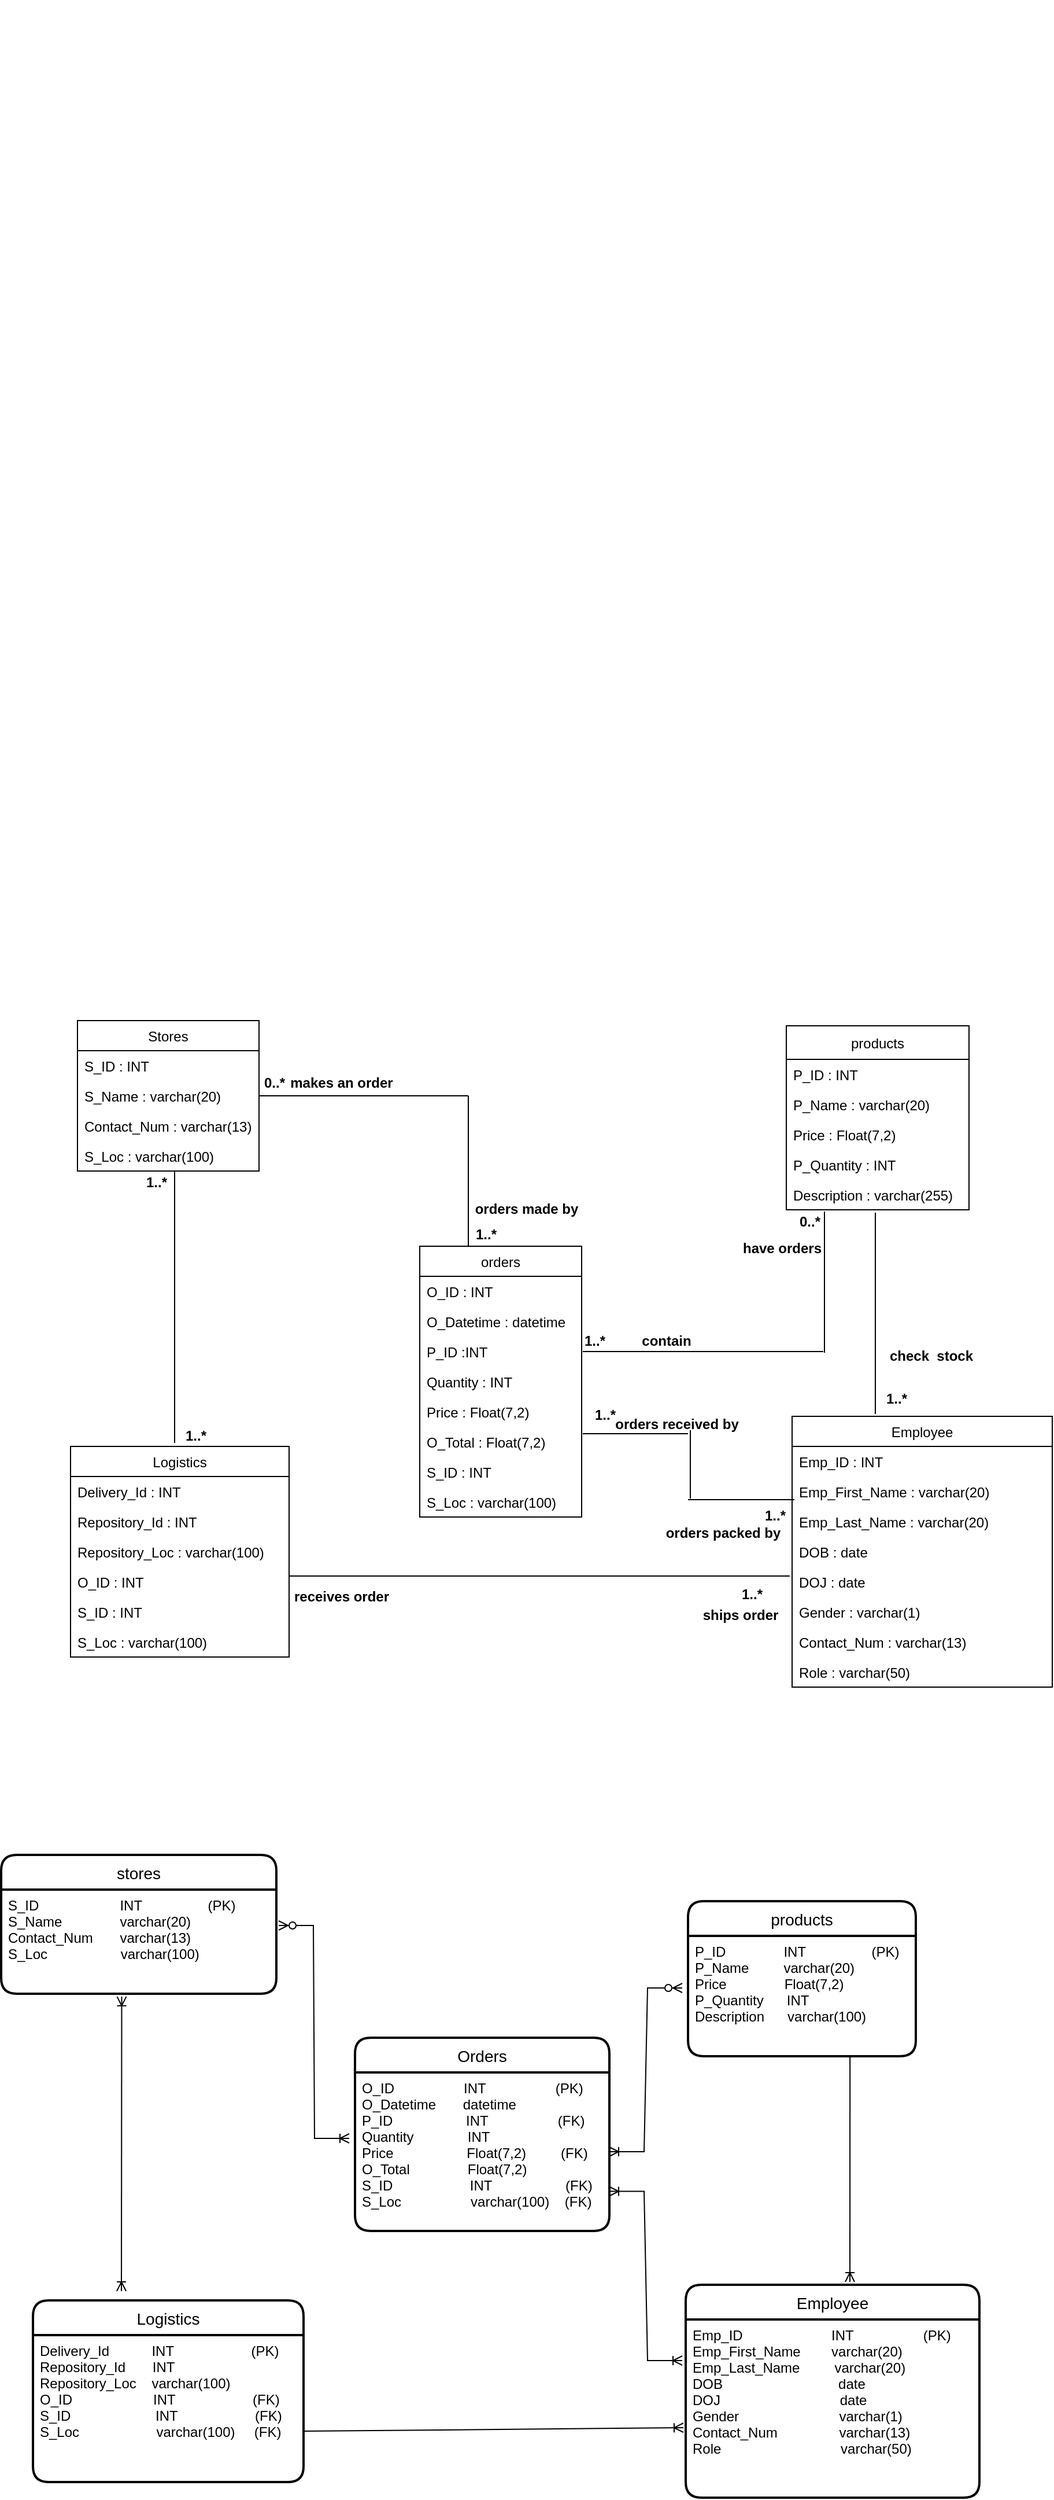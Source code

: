 <mxfile version="20.5.3" type="device"><diagram id="R2lEEEUBdFMjLlhIrx00" name="Page-1"><mxGraphModel dx="1502" dy="557" grid="0" gridSize="10" guides="1" tooltips="1" connect="1" arrows="1" fold="1" page="0" pageScale="1" pageWidth="850" pageHeight="1100" math="0" shadow="0" extFonts="Permanent Marker^https://fonts.googleapis.com/css?family=Permanent+Marker"><root><mxCell id="0"/><mxCell id="1" parent="0"/><mxCell id="xKNt-cUsjpvA5zb5IHjo-23" value="" style="endArrow=none;html=1;rounded=0;" parent="1" edge="1"><mxGeometry relative="1" as="geometry"><mxPoint x="210" y="230" as="sourcePoint"/><mxPoint x="210.0" y="230" as="targetPoint"/></mxGeometry></mxCell><mxCell id="TqShJVqAANKbrw9Tmgw0-1" value="Stores" style="swimlane;fontStyle=0;childLayout=stackLayout;horizontal=1;startSize=26;fillColor=none;horizontalStack=0;resizeParent=1;resizeParentMax=0;resizeLast=0;collapsible=1;marginBottom=0;" parent="1" vertex="1"><mxGeometry x="40" y="1111" width="157" height="130" as="geometry"/></mxCell><mxCell id="TqShJVqAANKbrw9Tmgw0-2" value="S_ID : INT" style="text;strokeColor=none;fillColor=none;align=left;verticalAlign=top;spacingLeft=4;spacingRight=4;overflow=hidden;rotatable=0;points=[[0,0.5],[1,0.5]];portConstraint=eastwest;" parent="TqShJVqAANKbrw9Tmgw0-1" vertex="1"><mxGeometry y="26" width="157" height="26" as="geometry"/></mxCell><mxCell id="TqShJVqAANKbrw9Tmgw0-3" value="S_Name : varchar(20)" style="text;strokeColor=none;fillColor=none;align=left;verticalAlign=top;spacingLeft=4;spacingRight=4;overflow=hidden;rotatable=0;points=[[0,0.5],[1,0.5]];portConstraint=eastwest;" parent="TqShJVqAANKbrw9Tmgw0-1" vertex="1"><mxGeometry y="52" width="157" height="26" as="geometry"/></mxCell><mxCell id="TqShJVqAANKbrw9Tmgw0-4" value="Contact_Num : varchar(13) " style="text;strokeColor=none;fillColor=none;align=left;verticalAlign=top;spacingLeft=4;spacingRight=4;overflow=hidden;rotatable=0;points=[[0,0.5],[1,0.5]];portConstraint=eastwest;" parent="TqShJVqAANKbrw9Tmgw0-1" vertex="1"><mxGeometry y="78" width="157" height="26" as="geometry"/></mxCell><mxCell id="TqShJVqAANKbrw9Tmgw0-25" value="S_Loc : varchar(100)" style="text;strokeColor=none;fillColor=none;align=left;verticalAlign=top;spacingLeft=4;spacingRight=4;overflow=hidden;rotatable=0;points=[[0,0.5],[1,0.5]];portConstraint=eastwest;" parent="TqShJVqAANKbrw9Tmgw0-1" vertex="1"><mxGeometry y="104" width="157" height="26" as="geometry"/></mxCell><mxCell id="TqShJVqAANKbrw9Tmgw0-5" value="products" style="swimlane;fontStyle=0;childLayout=stackLayout;horizontal=1;startSize=29;fillColor=none;horizontalStack=0;resizeParent=1;resizeParentMax=0;resizeLast=0;collapsible=1;marginBottom=0;" parent="1" vertex="1"><mxGeometry x="653" y="1115.5" width="158" height="159" as="geometry"/></mxCell><mxCell id="TqShJVqAANKbrw9Tmgw0-6" value="P_ID : INT&#10;" style="text;strokeColor=none;fillColor=none;align=left;verticalAlign=top;spacingLeft=4;spacingRight=4;overflow=hidden;rotatable=0;points=[[0,0.5],[1,0.5]];portConstraint=eastwest;" parent="TqShJVqAANKbrw9Tmgw0-5" vertex="1"><mxGeometry y="29" width="158" height="26" as="geometry"/></mxCell><mxCell id="TqShJVqAANKbrw9Tmgw0-7" value="P_Name : varchar(20)" style="text;strokeColor=none;fillColor=none;align=left;verticalAlign=top;spacingLeft=4;spacingRight=4;overflow=hidden;rotatable=0;points=[[0,0.5],[1,0.5]];portConstraint=eastwest;" parent="TqShJVqAANKbrw9Tmgw0-5" vertex="1"><mxGeometry y="55" width="158" height="26" as="geometry"/></mxCell><mxCell id="TqShJVqAANKbrw9Tmgw0-8" value="Price : Float(7,2)" style="text;strokeColor=none;fillColor=none;align=left;verticalAlign=top;spacingLeft=4;spacingRight=4;overflow=hidden;rotatable=0;points=[[0,0.5],[1,0.5]];portConstraint=eastwest;" parent="TqShJVqAANKbrw9Tmgw0-5" vertex="1"><mxGeometry y="81" width="158" height="26" as="geometry"/></mxCell><mxCell id="TqShJVqAANKbrw9Tmgw0-9" value="P_Quantity : INT" style="text;strokeColor=none;fillColor=none;align=left;verticalAlign=top;spacingLeft=4;spacingRight=4;overflow=hidden;rotatable=0;points=[[0,0.5],[1,0.5]];portConstraint=eastwest;" parent="TqShJVqAANKbrw9Tmgw0-5" vertex="1"><mxGeometry y="107" width="158" height="26" as="geometry"/></mxCell><mxCell id="TqShJVqAANKbrw9Tmgw0-26" value="Description : varchar(255)" style="text;strokeColor=none;fillColor=none;align=left;verticalAlign=top;spacingLeft=4;spacingRight=4;overflow=hidden;rotatable=0;points=[[0,0.5],[1,0.5]];portConstraint=eastwest;" parent="TqShJVqAANKbrw9Tmgw0-5" vertex="1"><mxGeometry y="133" width="158" height="26" as="geometry"/></mxCell><mxCell id="TqShJVqAANKbrw9Tmgw0-10" value="orders" style="swimlane;fontStyle=0;childLayout=stackLayout;horizontal=1;startSize=26;fillColor=none;horizontalStack=0;resizeParent=1;resizeParentMax=0;resizeLast=0;collapsible=1;marginBottom=0;" parent="1" vertex="1"><mxGeometry x="336" y="1306" width="140" height="234" as="geometry"/></mxCell><mxCell id="TqShJVqAANKbrw9Tmgw0-11" value="O_ID : INT" style="text;strokeColor=none;fillColor=none;align=left;verticalAlign=top;spacingLeft=4;spacingRight=4;overflow=hidden;rotatable=0;points=[[0,0.5],[1,0.5]];portConstraint=eastwest;" parent="TqShJVqAANKbrw9Tmgw0-10" vertex="1"><mxGeometry y="26" width="140" height="26" as="geometry"/></mxCell><mxCell id="TqShJVqAANKbrw9Tmgw0-12" value="O_Datetime : datetime" style="text;strokeColor=none;fillColor=none;align=left;verticalAlign=top;spacingLeft=4;spacingRight=4;overflow=hidden;rotatable=0;points=[[0,0.5],[1,0.5]];portConstraint=eastwest;" parent="TqShJVqAANKbrw9Tmgw0-10" vertex="1"><mxGeometry y="52" width="140" height="26" as="geometry"/></mxCell><mxCell id="TqShJVqAANKbrw9Tmgw0-13" value="P_ID :INT" style="text;strokeColor=none;fillColor=none;align=left;verticalAlign=top;spacingLeft=4;spacingRight=4;overflow=hidden;rotatable=0;points=[[0,0.5],[1,0.5]];portConstraint=eastwest;" parent="TqShJVqAANKbrw9Tmgw0-10" vertex="1"><mxGeometry y="78" width="140" height="26" as="geometry"/></mxCell><mxCell id="TqShJVqAANKbrw9Tmgw0-14" value="Quantity : INT" style="text;strokeColor=none;fillColor=none;align=left;verticalAlign=top;spacingLeft=4;spacingRight=4;overflow=hidden;rotatable=0;points=[[0,0.5],[1,0.5]];portConstraint=eastwest;" parent="TqShJVqAANKbrw9Tmgw0-10" vertex="1"><mxGeometry y="104" width="140" height="26" as="geometry"/></mxCell><mxCell id="TqShJVqAANKbrw9Tmgw0-27" value="Price : Float(7,2)" style="text;strokeColor=none;fillColor=none;align=left;verticalAlign=top;spacingLeft=4;spacingRight=4;overflow=hidden;rotatable=0;points=[[0,0.5],[1,0.5]];portConstraint=eastwest;" parent="TqShJVqAANKbrw9Tmgw0-10" vertex="1"><mxGeometry y="130" width="140" height="26" as="geometry"/></mxCell><mxCell id="TqShJVqAANKbrw9Tmgw0-28" value="O_Total : Float(7,2)" style="text;strokeColor=none;fillColor=none;align=left;verticalAlign=top;spacingLeft=4;spacingRight=4;overflow=hidden;rotatable=0;points=[[0,0.5],[1,0.5]];portConstraint=eastwest;" parent="TqShJVqAANKbrw9Tmgw0-10" vertex="1"><mxGeometry y="156" width="140" height="26" as="geometry"/></mxCell><mxCell id="TqShJVqAANKbrw9Tmgw0-29" value="S_ID : INT" style="text;strokeColor=none;fillColor=none;align=left;verticalAlign=top;spacingLeft=4;spacingRight=4;overflow=hidden;rotatable=0;points=[[0,0.5],[1,0.5]];portConstraint=eastwest;" parent="TqShJVqAANKbrw9Tmgw0-10" vertex="1"><mxGeometry y="182" width="140" height="26" as="geometry"/></mxCell><mxCell id="TqShJVqAANKbrw9Tmgw0-30" value="S_Loc : varchar(100)" style="text;strokeColor=none;fillColor=none;align=left;verticalAlign=top;spacingLeft=4;spacingRight=4;overflow=hidden;rotatable=0;points=[[0,0.5],[1,0.5]];portConstraint=eastwest;" parent="TqShJVqAANKbrw9Tmgw0-10" vertex="1"><mxGeometry y="208" width="140" height="26" as="geometry"/></mxCell><mxCell id="TqShJVqAANKbrw9Tmgw0-15" value="Logistics" style="swimlane;fontStyle=0;childLayout=stackLayout;horizontal=1;startSize=26;fillColor=none;horizontalStack=0;resizeParent=1;resizeParentMax=0;resizeLast=0;collapsible=1;marginBottom=0;" parent="1" vertex="1"><mxGeometry x="34" y="1479" width="189" height="182" as="geometry"/></mxCell><mxCell id="TqShJVqAANKbrw9Tmgw0-16" value="Delivery_Id : INT" style="text;strokeColor=none;fillColor=none;align=left;verticalAlign=top;spacingLeft=4;spacingRight=4;overflow=hidden;rotatable=0;points=[[0,0.5],[1,0.5]];portConstraint=eastwest;" parent="TqShJVqAANKbrw9Tmgw0-15" vertex="1"><mxGeometry y="26" width="189" height="26" as="geometry"/></mxCell><mxCell id="TqShJVqAANKbrw9Tmgw0-17" value="Repository_Id : INT" style="text;strokeColor=none;fillColor=none;align=left;verticalAlign=top;spacingLeft=4;spacingRight=4;overflow=hidden;rotatable=0;points=[[0,0.5],[1,0.5]];portConstraint=eastwest;" parent="TqShJVqAANKbrw9Tmgw0-15" vertex="1"><mxGeometry y="52" width="189" height="26" as="geometry"/></mxCell><mxCell id="TqShJVqAANKbrw9Tmgw0-18" value="Repository_Loc : varchar(100)" style="text;strokeColor=none;fillColor=none;align=left;verticalAlign=top;spacingLeft=4;spacingRight=4;overflow=hidden;rotatable=0;points=[[0,0.5],[1,0.5]];portConstraint=eastwest;" parent="TqShJVqAANKbrw9Tmgw0-15" vertex="1"><mxGeometry y="78" width="189" height="26" as="geometry"/></mxCell><mxCell id="TqShJVqAANKbrw9Tmgw0-19" value="O_ID : INT" style="text;strokeColor=none;fillColor=none;align=left;verticalAlign=top;spacingLeft=4;spacingRight=4;overflow=hidden;rotatable=0;points=[[0,0.5],[1,0.5]];portConstraint=eastwest;" parent="TqShJVqAANKbrw9Tmgw0-15" vertex="1"><mxGeometry y="104" width="189" height="26" as="geometry"/></mxCell><mxCell id="TqShJVqAANKbrw9Tmgw0-31" value="S_ID : INT" style="text;strokeColor=none;fillColor=none;align=left;verticalAlign=top;spacingLeft=4;spacingRight=4;overflow=hidden;rotatable=0;points=[[0,0.5],[1,0.5]];portConstraint=eastwest;" parent="TqShJVqAANKbrw9Tmgw0-15" vertex="1"><mxGeometry y="130" width="189" height="26" as="geometry"/></mxCell><mxCell id="TqShJVqAANKbrw9Tmgw0-32" value="S_Loc : varchar(100)" style="text;strokeColor=none;fillColor=none;align=left;verticalAlign=top;spacingLeft=4;spacingRight=4;overflow=hidden;rotatable=0;points=[[0,0.5],[1,0.5]];portConstraint=eastwest;" parent="TqShJVqAANKbrw9Tmgw0-15" vertex="1"><mxGeometry y="156" width="189" height="26" as="geometry"/></mxCell><mxCell id="TqShJVqAANKbrw9Tmgw0-20" value="Employee" style="swimlane;fontStyle=0;childLayout=stackLayout;horizontal=1;startSize=26;fillColor=none;horizontalStack=0;resizeParent=1;resizeParentMax=0;resizeLast=0;collapsible=1;marginBottom=0;" parent="1" vertex="1"><mxGeometry x="658" y="1453" width="225" height="234" as="geometry"/></mxCell><mxCell id="TqShJVqAANKbrw9Tmgw0-21" value="Emp_ID : INT" style="text;strokeColor=none;fillColor=none;align=left;verticalAlign=top;spacingLeft=4;spacingRight=4;overflow=hidden;rotatable=0;points=[[0,0.5],[1,0.5]];portConstraint=eastwest;" parent="TqShJVqAANKbrw9Tmgw0-20" vertex="1"><mxGeometry y="26" width="225" height="26" as="geometry"/></mxCell><mxCell id="TqShJVqAANKbrw9Tmgw0-22" value="Emp_First_Name : varchar(20)" style="text;strokeColor=none;fillColor=none;align=left;verticalAlign=top;spacingLeft=4;spacingRight=4;overflow=hidden;rotatable=0;points=[[0,0.5],[1,0.5]];portConstraint=eastwest;" parent="TqShJVqAANKbrw9Tmgw0-20" vertex="1"><mxGeometry y="52" width="225" height="26" as="geometry"/></mxCell><mxCell id="TqShJVqAANKbrw9Tmgw0-23" value="Emp_Last_Name : varchar(20)" style="text;strokeColor=none;fillColor=none;align=left;verticalAlign=top;spacingLeft=4;spacingRight=4;overflow=hidden;rotatable=0;points=[[0,0.5],[1,0.5]];portConstraint=eastwest;" parent="TqShJVqAANKbrw9Tmgw0-20" vertex="1"><mxGeometry y="78" width="225" height="26" as="geometry"/></mxCell><mxCell id="TqShJVqAANKbrw9Tmgw0-24" value="DOB : date" style="text;strokeColor=none;fillColor=none;align=left;verticalAlign=top;spacingLeft=4;spacingRight=4;overflow=hidden;rotatable=0;points=[[0,0.5],[1,0.5]];portConstraint=eastwest;" parent="TqShJVqAANKbrw9Tmgw0-20" vertex="1"><mxGeometry y="104" width="225" height="26" as="geometry"/></mxCell><mxCell id="TqShJVqAANKbrw9Tmgw0-33" value="DOJ : date" style="text;strokeColor=none;fillColor=none;align=left;verticalAlign=top;spacingLeft=4;spacingRight=4;overflow=hidden;rotatable=0;points=[[0,0.5],[1,0.5]];portConstraint=eastwest;" parent="TqShJVqAANKbrw9Tmgw0-20" vertex="1"><mxGeometry y="130" width="225" height="26" as="geometry"/></mxCell><mxCell id="TqShJVqAANKbrw9Tmgw0-34" value="Gender : varchar(1)" style="text;strokeColor=none;fillColor=none;align=left;verticalAlign=top;spacingLeft=4;spacingRight=4;overflow=hidden;rotatable=0;points=[[0,0.5],[1,0.5]];portConstraint=eastwest;" parent="TqShJVqAANKbrw9Tmgw0-20" vertex="1"><mxGeometry y="156" width="225" height="26" as="geometry"/></mxCell><mxCell id="TqShJVqAANKbrw9Tmgw0-35" value="Contact_Num : varchar(13)" style="text;strokeColor=none;fillColor=none;align=left;verticalAlign=top;spacingLeft=4;spacingRight=4;overflow=hidden;rotatable=0;points=[[0,0.5],[1,0.5]];portConstraint=eastwest;" parent="TqShJVqAANKbrw9Tmgw0-20" vertex="1"><mxGeometry y="182" width="225" height="26" as="geometry"/></mxCell><mxCell id="TqShJVqAANKbrw9Tmgw0-36" value="Role : varchar(50)" style="text;strokeColor=none;fillColor=none;align=left;verticalAlign=top;spacingLeft=4;spacingRight=4;overflow=hidden;rotatable=0;points=[[0,0.5],[1,0.5]];portConstraint=eastwest;" parent="TqShJVqAANKbrw9Tmgw0-20" vertex="1"><mxGeometry y="208" width="225" height="26" as="geometry"/></mxCell><mxCell id="REMoBhtARDDJWXgTYsBT-1" value="stores" style="swimlane;childLayout=stackLayout;horizontal=1;startSize=30;horizontalStack=0;rounded=1;fontSize=14;fontStyle=0;strokeWidth=2;resizeParent=0;resizeLast=1;shadow=0;dashed=0;align=center;" parent="1" vertex="1"><mxGeometry x="-26" y="1832" width="238" height="120" as="geometry"/></mxCell><mxCell id="REMoBhtARDDJWXgTYsBT-2" value="S_ID                     INT                 (PK)                       &#10;S_Name               varchar(20)&#10;Contact_Num       varchar(13)    &#10;S_Loc                   varchar(100)" style="align=left;strokeColor=none;fillColor=none;spacingLeft=4;fontSize=12;verticalAlign=top;resizable=0;rotatable=0;part=1;" parent="REMoBhtARDDJWXgTYsBT-1" vertex="1"><mxGeometry y="30" width="238" height="90" as="geometry"/></mxCell><mxCell id="REMoBhtARDDJWXgTYsBT-3" value="Logistics" style="swimlane;childLayout=stackLayout;horizontal=1;startSize=30;horizontalStack=0;rounded=1;fontSize=14;fontStyle=0;strokeWidth=2;resizeParent=0;resizeLast=1;shadow=0;dashed=0;align=center;" parent="1" vertex="1"><mxGeometry x="1.5" y="2217" width="234" height="157" as="geometry"/></mxCell><mxCell id="REMoBhtARDDJWXgTYsBT-4" value="Delivery_Id           INT                    (PK)&#10;Repository_Id       INT&#10;Repository_Loc    varchar(100)&#10;O_ID                     INT                    (FK)&#10;S_ID                      INT                    (FK)&#10;S_Loc                    varchar(100)     (FK)" style="align=left;strokeColor=none;fillColor=none;spacingLeft=4;fontSize=12;verticalAlign=top;resizable=0;rotatable=0;part=1;" parent="REMoBhtARDDJWXgTYsBT-3" vertex="1"><mxGeometry y="30" width="234" height="127" as="geometry"/></mxCell><mxCell id="REMoBhtARDDJWXgTYsBT-5" value="Orders" style="swimlane;childLayout=stackLayout;horizontal=1;startSize=30;horizontalStack=0;rounded=1;fontSize=14;fontStyle=0;strokeWidth=2;resizeParent=0;resizeLast=1;shadow=0;dashed=0;align=center;" parent="1" vertex="1"><mxGeometry x="280" y="1990" width="220" height="167" as="geometry"/></mxCell><mxCell id="REMoBhtARDDJWXgTYsBT-6" value="O_ID                  INT                  (PK)&#10;O_Datetime       datetime&#10;P_ID                   INT                  (FK)        &#10;Quantity              INT&#10;Price                   Float(7,2)         (FK)&#10;O_Total               Float(7,2)&#10;S_ID                    INT                   (FK)&#10;S_Loc                  varchar(100)    (FK)&#10;" style="align=left;strokeColor=none;fillColor=none;spacingLeft=4;fontSize=12;verticalAlign=top;resizable=0;rotatable=0;part=1;" parent="REMoBhtARDDJWXgTYsBT-5" vertex="1"><mxGeometry y="30" width="220" height="137" as="geometry"/></mxCell><mxCell id="REMoBhtARDDJWXgTYsBT-8" value="products" style="swimlane;childLayout=stackLayout;horizontal=1;startSize=30;horizontalStack=0;rounded=1;fontSize=14;fontStyle=0;strokeWidth=2;resizeParent=0;resizeLast=1;shadow=0;dashed=0;align=center;" parent="1" vertex="1"><mxGeometry x="568" y="1872" width="197" height="134" as="geometry"/></mxCell><mxCell id="REMoBhtARDDJWXgTYsBT-9" value="P_ID               INT                 (PK)&#10;P_Name         varchar(20)&#10;Price               Float(7,2)&#10;P_Quantity      INT&#10;Description      varchar(100)" style="align=left;strokeColor=none;fillColor=none;spacingLeft=4;fontSize=12;verticalAlign=top;resizable=0;rotatable=0;part=1;" parent="REMoBhtARDDJWXgTYsBT-8" vertex="1"><mxGeometry y="30" width="197" height="104" as="geometry"/></mxCell><mxCell id="REMoBhtARDDJWXgTYsBT-10" value="Employee" style="swimlane;childLayout=stackLayout;horizontal=1;startSize=30;horizontalStack=0;rounded=1;fontSize=14;fontStyle=0;strokeWidth=2;resizeParent=0;resizeLast=1;shadow=0;dashed=0;align=center;" parent="1" vertex="1"><mxGeometry x="566" y="2203.5" width="254" height="184" as="geometry"/></mxCell><mxCell id="REMoBhtARDDJWXgTYsBT-11" value="Emp_ID                       INT                  (PK)&#10;Emp_First_Name        varchar(20)&#10;Emp_Last_Name         varchar(20)&#10;DOB                              date&#10;DOJ                               date&#10;Gender                          varchar(1)&#10;Contact_Num                varchar(13)&#10;Role                               varchar(50)" style="align=left;strokeColor=none;fillColor=none;spacingLeft=4;fontSize=12;verticalAlign=top;resizable=0;rotatable=0;part=1;" parent="REMoBhtARDDJWXgTYsBT-10" vertex="1"><mxGeometry y="30" width="254" height="154" as="geometry"/></mxCell><mxCell id="REMoBhtARDDJWXgTYsBT-13" value="" style="line;strokeWidth=1;html=1;" parent="1" vertex="1"><mxGeometry x="197.5" y="1171" width="180.5" height="10" as="geometry"/></mxCell><mxCell id="REMoBhtARDDJWXgTYsBT-14" value="" style="line;strokeWidth=1;direction=south;html=1;" parent="1" vertex="1"><mxGeometry x="373" y="1176" width="10" height="130" as="geometry"/></mxCell><mxCell id="REMoBhtARDDJWXgTYsBT-16" value="" style="line;strokeWidth=1;direction=south;html=1;" parent="1" vertex="1"><mxGeometry x="725" y="1277" width="10" height="174" as="geometry"/></mxCell><mxCell id="REMoBhtARDDJWXgTYsBT-17" value="" style="line;strokeWidth=1;html=1;" parent="1" vertex="1"><mxGeometry x="568" y="1520" width="92" height="10" as="geometry"/></mxCell><mxCell id="REMoBhtARDDJWXgTYsBT-18" value="" style="line;strokeWidth=1;direction=south;html=1;" parent="1" vertex="1"><mxGeometry x="565" y="1465" width="10" height="59" as="geometry"/></mxCell><mxCell id="REMoBhtARDDJWXgTYsBT-19" value="" style="line;strokeWidth=1;html=1;" parent="1" vertex="1"><mxGeometry x="477" y="1463" width="91" height="10" as="geometry"/></mxCell><mxCell id="REMoBhtARDDJWXgTYsBT-21" value="&lt;font style=&quot;font-size: 12px;&quot;&gt;1..*&lt;/font&gt;" style="text;strokeColor=none;fillColor=none;html=1;fontSize=24;fontStyle=1;verticalAlign=middle;align=center;" parent="1" vertex="1"><mxGeometry x="593" y="1515" width="100" height="40" as="geometry"/></mxCell><mxCell id="REMoBhtARDDJWXgTYsBT-22" value="&lt;font style=&quot;font-size: 12px;&quot;&gt;1..*&lt;/font&gt;" style="text;strokeColor=none;fillColor=none;html=1;fontSize=24;fontStyle=1;verticalAlign=middle;align=center;" parent="1" vertex="1"><mxGeometry x="678" y="1421" width="140" height="25" as="geometry"/></mxCell><mxCell id="REMoBhtARDDJWXgTYsBT-23" value="&lt;font style=&quot;font-size: 12px;&quot;&gt;orders received by&lt;/font&gt;" style="text;strokeColor=none;fillColor=none;html=1;fontSize=24;fontStyle=1;verticalAlign=middle;align=center;" parent="1" vertex="1"><mxGeometry x="508" y="1436" width="100" height="40" as="geometry"/></mxCell><mxCell id="REMoBhtARDDJWXgTYsBT-24" value="&lt;font style=&quot;font-size: 12px;&quot;&gt;orders packed by&lt;/font&gt;" style="text;strokeColor=none;fillColor=none;html=1;fontSize=24;fontStyle=1;verticalAlign=middle;align=center;" parent="1" vertex="1"><mxGeometry x="548" y="1530" width="100" height="40" as="geometry"/></mxCell><mxCell id="REMoBhtARDDJWXgTYsBT-25" value="&lt;font style=&quot;font-size: 12px;&quot;&gt;1..*&lt;/font&gt;" style="text;strokeColor=none;fillColor=none;html=1;fontSize=24;fontStyle=1;verticalAlign=middle;align=center;" parent="1" vertex="1"><mxGeometry x="323" y="1272" width="140" height="40" as="geometry"/></mxCell><mxCell id="REMoBhtARDDJWXgTYsBT-26" value="&lt;font style=&quot;font-size: 12px;&quot;&gt;ships order&lt;/font&gt;" style="text;strokeColor=none;fillColor=none;html=1;fontSize=24;fontStyle=1;verticalAlign=middle;align=center;" parent="1" vertex="1"><mxGeometry x="563" y="1601" width="100" height="40" as="geometry"/></mxCell><mxCell id="REMoBhtARDDJWXgTYsBT-29" value="&lt;font style=&quot;font-size: 12px;&quot;&gt;0..*&lt;/font&gt;" style="text;strokeColor=none;fillColor=none;html=1;fontSize=24;fontStyle=1;verticalAlign=middle;align=center;" parent="1" vertex="1"><mxGeometry x="140" y="1141" width="140" height="40" as="geometry"/></mxCell><mxCell id="REMoBhtARDDJWXgTYsBT-30" value="&lt;font style=&quot;font-size: 12px;&quot;&gt;0..*&lt;/font&gt;" style="text;strokeColor=none;fillColor=none;html=1;fontSize=24;fontStyle=1;verticalAlign=middle;align=center;" parent="1" vertex="1"><mxGeometry x="603" y="1261" width="140" height="40" as="geometry"/></mxCell><mxCell id="REMoBhtARDDJWXgTYsBT-35" value="&lt;font style=&quot;font-size: 12px;&quot;&gt;makes an order&lt;/font&gt;" style="text;strokeColor=none;fillColor=none;html=1;fontSize=24;fontStyle=1;verticalAlign=middle;align=center;" parent="1" vertex="1"><mxGeometry x="218" y="1141" width="100" height="40" as="geometry"/></mxCell><mxCell id="REMoBhtARDDJWXgTYsBT-36" value="&lt;font style=&quot;font-size: 12px;&quot;&gt;orders made by&lt;/font&gt;" style="text;strokeColor=none;fillColor=none;html=1;fontSize=24;fontStyle=1;verticalAlign=middle;align=center;" parent="1" vertex="1"><mxGeometry x="378" y="1250" width="100" height="40" as="geometry"/></mxCell><mxCell id="REMoBhtARDDJWXgTYsBT-37" value="&lt;font style=&quot;font-size: 12px;&quot;&gt;1..*&lt;/font&gt;" style="text;strokeColor=none;fillColor=none;html=1;fontSize=24;fontStyle=1;verticalAlign=middle;align=center;" parent="1" vertex="1"><mxGeometry x="426" y="1428" width="140" height="40" as="geometry"/></mxCell><mxCell id="REMoBhtARDDJWXgTYsBT-38" value="" style="line;strokeWidth=1;html=1;" parent="1" vertex="1"><mxGeometry x="477" y="1348" width="208" height="98" as="geometry"/></mxCell><mxCell id="REMoBhtARDDJWXgTYsBT-39" value="&lt;font style=&quot;font-size: 12px;&quot;&gt;receives order&lt;/font&gt;" style="text;strokeColor=none;fillColor=none;html=1;fontSize=24;fontStyle=1;verticalAlign=middle;align=center;" parent="1" vertex="1"><mxGeometry x="218" y="1587" width="100" height="35" as="geometry"/></mxCell><mxCell id="REMoBhtARDDJWXgTYsBT-40" value="" style="line;strokeWidth=1;direction=south;html=1;" parent="1" vertex="1"><mxGeometry x="681" y="1276" width="10" height="122" as="geometry"/></mxCell><mxCell id="REMoBhtARDDJWXgTYsBT-41" value="&lt;font style=&quot;font-size: 12px;&quot;&gt;1..*&lt;/font&gt;" style="text;strokeColor=none;fillColor=none;html=1;fontSize=24;fontStyle=1;verticalAlign=middle;align=center;" parent="1" vertex="1"><mxGeometry x="417" y="1364" width="140" height="40" as="geometry"/></mxCell><mxCell id="REMoBhtARDDJWXgTYsBT-42" value="&lt;font style=&quot;font-size: 12px;&quot;&gt;check&amp;nbsp; stock&lt;/font&gt;" style="text;strokeColor=none;fillColor=none;html=1;fontSize=24;fontStyle=1;verticalAlign=middle;align=center;" parent="1" vertex="1"><mxGeometry x="728" y="1377" width="100" height="40" as="geometry"/></mxCell><mxCell id="REMoBhtARDDJWXgTYsBT-44" value="" style="line;strokeWidth=1;html=1;" parent="1" vertex="1"><mxGeometry x="223" y="1586" width="433" height="10" as="geometry"/></mxCell><mxCell id="REMoBhtARDDJWXgTYsBT-45" value="&lt;font style=&quot;font-size: 12px;&quot;&gt;1..*&lt;/font&gt;" style="text;strokeColor=none;fillColor=none;html=1;fontSize=24;fontStyle=1;verticalAlign=middle;align=center;" parent="1" vertex="1"><mxGeometry x="510" y="1590" width="225" height="25" as="geometry"/></mxCell><mxCell id="REMoBhtARDDJWXgTYsBT-46" value="&lt;font style=&quot;font-size: 12px;&quot;&gt;1..*&lt;/font&gt;" style="text;strokeColor=none;fillColor=none;html=1;fontSize=24;fontStyle=1;verticalAlign=middle;align=center;" parent="1" vertex="1"><mxGeometry x="47.5" y="1453" width="189" height="25" as="geometry"/></mxCell><mxCell id="REMoBhtARDDJWXgTYsBT-47" value="" style="line;strokeWidth=1;direction=south;html=1;" parent="1" vertex="1"><mxGeometry x="119" y="1241" width="10" height="235" as="geometry"/></mxCell><mxCell id="REMoBhtARDDJWXgTYsBT-48" value="&lt;font style=&quot;font-size: 12px;&quot;&gt;1..*&lt;/font&gt;" style="text;strokeColor=none;fillColor=none;html=1;fontSize=24;fontStyle=1;verticalAlign=middle;align=center;" parent="1" vertex="1"><mxGeometry x="13" y="1234" width="189" height="25" as="geometry"/></mxCell><mxCell id="REMoBhtARDDJWXgTYsBT-49" value="&lt;font style=&quot;font-size: 12px;&quot;&gt;contain&lt;/font&gt;" style="text;strokeColor=none;fillColor=none;html=1;fontSize=24;fontStyle=1;verticalAlign=middle;align=center;" parent="1" vertex="1"><mxGeometry x="499" y="1364" width="100" height="40" as="geometry"/></mxCell><mxCell id="REMoBhtARDDJWXgTYsBT-51" value="&lt;font style=&quot;font-size: 12px;&quot;&gt;have orders&lt;/font&gt;" style="text;strokeColor=none;fillColor=none;html=1;fontSize=24;fontStyle=1;verticalAlign=middle;align=center;" parent="1" vertex="1"><mxGeometry x="599" y="1284" width="100" height="40" as="geometry"/></mxCell><mxCell id="REMoBhtARDDJWXgTYsBT-52" value="" style="fontSize=12;html=1;endArrow=ERoneToMany;rounded=0;exitX=0.998;exitY=0.654;exitDx=0;exitDy=0;exitPerimeter=0;endFill=0;" parent="1" source="REMoBhtARDDJWXgTYsBT-4" edge="1"><mxGeometry width="100" height="100" relative="1" as="geometry"><mxPoint x="373" y="2323" as="sourcePoint"/><mxPoint x="564" y="2327" as="targetPoint"/></mxGeometry></mxCell><mxCell id="REMoBhtARDDJWXgTYsBT-53" value="" style="fontSize=12;html=1;endArrow=ERoneToMany;startArrow=ERoneToMany;rounded=0;entryX=0.438;entryY=1.027;entryDx=0;entryDy=0;entryPerimeter=0;" parent="1" target="REMoBhtARDDJWXgTYsBT-2" edge="1"><mxGeometry width="100" height="100" relative="1" as="geometry"><mxPoint x="78" y="2209" as="sourcePoint"/><mxPoint x="152" y="2037" as="targetPoint"/></mxGeometry></mxCell><mxCell id="REMoBhtARDDJWXgTYsBT-54" value="" style="edgeStyle=entityRelationEdgeStyle;fontSize=12;html=1;endArrow=ERoneToMany;startArrow=ERzeroToMany;rounded=0;" parent="1" edge="1"><mxGeometry width="100" height="100" relative="1" as="geometry"><mxPoint x="214" y="1893" as="sourcePoint"/><mxPoint x="275" y="2077" as="targetPoint"/></mxGeometry></mxCell><mxCell id="REMoBhtARDDJWXgTYsBT-55" value="" style="fontSize=12;html=1;endArrow=ERoneToMany;rounded=0;exitX=0.711;exitY=1.01;exitDx=0;exitDy=0;exitPerimeter=0;endFill=0;" parent="1" source="REMoBhtARDDJWXgTYsBT-9" edge="1"><mxGeometry width="100" height="100" relative="1" as="geometry"><mxPoint x="541.002" y="2093.058" as="sourcePoint"/><mxPoint x="708" y="2201" as="targetPoint"/></mxGeometry></mxCell><mxCell id="REMoBhtARDDJWXgTYsBT-59" value="" style="edgeStyle=entityRelationEdgeStyle;fontSize=12;html=1;endArrow=ERzeroToMany;endFill=1;startArrow=ERoneToMany;rounded=0;exitX=1;exitY=0.5;exitDx=0;exitDy=0;startFill=0;" parent="1" source="REMoBhtARDDJWXgTYsBT-6" edge="1"><mxGeometry width="100" height="100" relative="1" as="geometry"><mxPoint x="544" y="2078" as="sourcePoint"/><mxPoint x="563" y="1947" as="targetPoint"/></mxGeometry></mxCell><mxCell id="REMoBhtARDDJWXgTYsBT-61" value="" style="edgeStyle=entityRelationEdgeStyle;fontSize=12;html=1;endArrow=ERoneToMany;startArrow=ERoneToMany;rounded=0;exitX=1;exitY=0.75;exitDx=0;exitDy=0;" parent="1" source="REMoBhtARDDJWXgTYsBT-6" edge="1"><mxGeometry width="100" height="100" relative="1" as="geometry"><mxPoint x="476" y="2371" as="sourcePoint"/><mxPoint x="563" y="2269" as="targetPoint"/></mxGeometry></mxCell></root></mxGraphModel></diagram></mxfile>